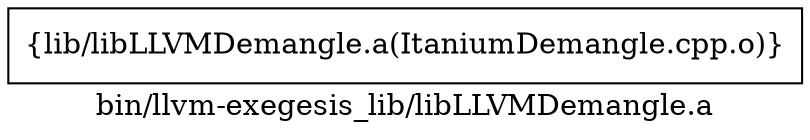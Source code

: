 digraph "bin/llvm-exegesis_lib/libLLVMDemangle.a" {
	label="bin/llvm-exegesis_lib/libLLVMDemangle.a";
	rankdir=LR;

	Node0x55b45cbbfc08 [shape=record,shape=box,group=0,label="{lib/libLLVMDemangle.a(ItaniumDemangle.cpp.o)}"];
}
